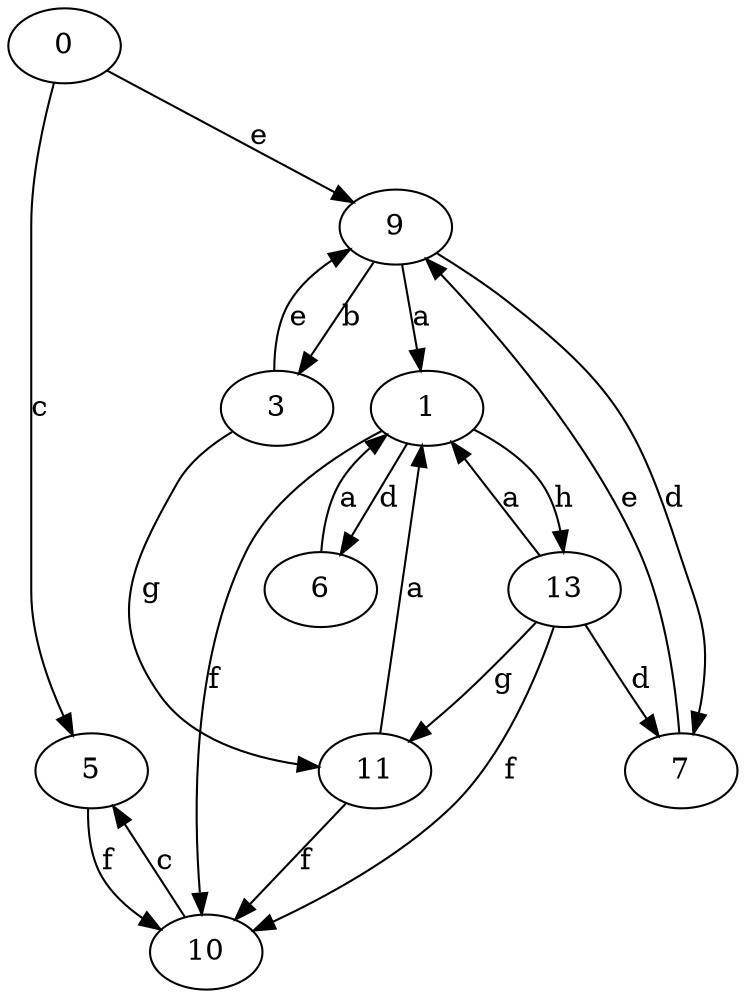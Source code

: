 strict digraph  {
0;
1;
3;
5;
6;
7;
9;
10;
11;
13;
0 -> 5  [label=c];
0 -> 9  [label=e];
1 -> 6  [label=d];
1 -> 10  [label=f];
1 -> 13  [label=h];
3 -> 9  [label=e];
3 -> 11  [label=g];
5 -> 10  [label=f];
6 -> 1  [label=a];
7 -> 9  [label=e];
9 -> 1  [label=a];
9 -> 3  [label=b];
9 -> 7  [label=d];
10 -> 5  [label=c];
11 -> 1  [label=a];
11 -> 10  [label=f];
13 -> 1  [label=a];
13 -> 7  [label=d];
13 -> 10  [label=f];
13 -> 11  [label=g];
}
